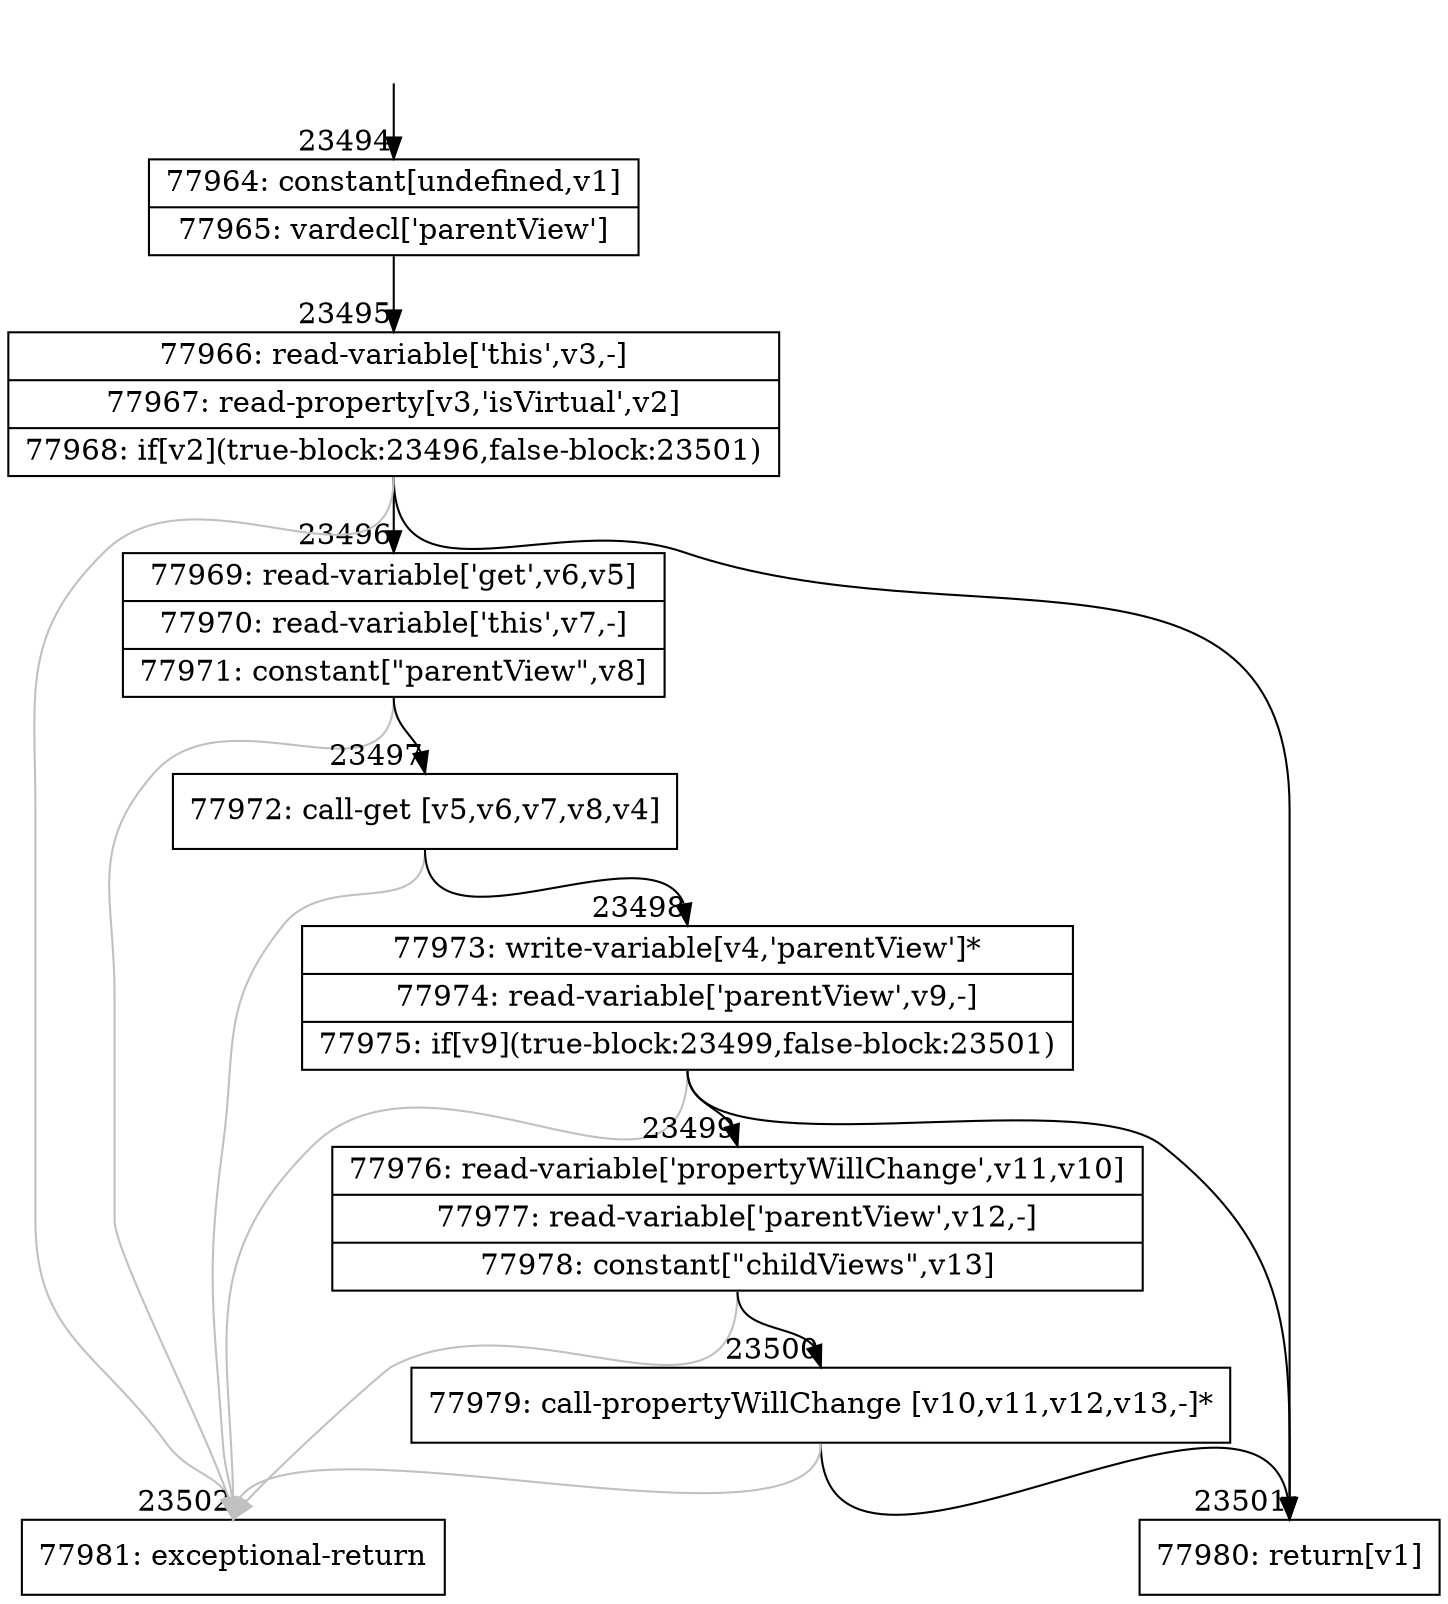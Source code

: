digraph {
rankdir="TD"
BB_entry2056[shape=none,label=""];
BB_entry2056 -> BB23494 [tailport=s, headport=n, headlabel="    23494"]
BB23494 [shape=record label="{77964: constant[undefined,v1]|77965: vardecl['parentView']}" ] 
BB23494 -> BB23495 [tailport=s, headport=n, headlabel="      23495"]
BB23495 [shape=record label="{77966: read-variable['this',v3,-]|77967: read-property[v3,'isVirtual',v2]|77968: if[v2](true-block:23496,false-block:23501)}" ] 
BB23495 -> BB23496 [tailport=s, headport=n, headlabel="      23496"]
BB23495 -> BB23501 [tailport=s, headport=n, headlabel="      23501"]
BB23495 -> BB23502 [tailport=s, headport=n, color=gray, headlabel="      23502"]
BB23496 [shape=record label="{77969: read-variable['get',v6,v5]|77970: read-variable['this',v7,-]|77971: constant[\"parentView\",v8]}" ] 
BB23496 -> BB23497 [tailport=s, headport=n, headlabel="      23497"]
BB23496 -> BB23502 [tailport=s, headport=n, color=gray]
BB23497 [shape=record label="{77972: call-get [v5,v6,v7,v8,v4]}" ] 
BB23497 -> BB23498 [tailport=s, headport=n, headlabel="      23498"]
BB23497 -> BB23502 [tailport=s, headport=n, color=gray]
BB23498 [shape=record label="{77973: write-variable[v4,'parentView']*|77974: read-variable['parentView',v9,-]|77975: if[v9](true-block:23499,false-block:23501)}" ] 
BB23498 -> BB23499 [tailport=s, headport=n, headlabel="      23499"]
BB23498 -> BB23501 [tailport=s, headport=n]
BB23498 -> BB23502 [tailport=s, headport=n, color=gray]
BB23499 [shape=record label="{77976: read-variable['propertyWillChange',v11,v10]|77977: read-variable['parentView',v12,-]|77978: constant[\"childViews\",v13]}" ] 
BB23499 -> BB23500 [tailport=s, headport=n, headlabel="      23500"]
BB23499 -> BB23502 [tailport=s, headport=n, color=gray]
BB23500 [shape=record label="{77979: call-propertyWillChange [v10,v11,v12,v13,-]*}" ] 
BB23500 -> BB23501 [tailport=s, headport=n]
BB23500 -> BB23502 [tailport=s, headport=n, color=gray]
BB23501 [shape=record label="{77980: return[v1]}" ] 
BB23502 [shape=record label="{77981: exceptional-return}" ] 
//#$~ 44549
}
